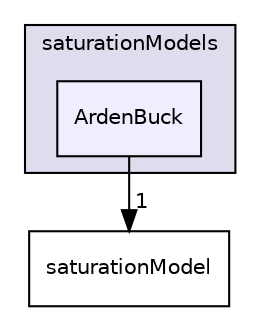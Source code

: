digraph "applications/solvers/multiphase/reactingEulerFoam/interfacialCompositionModels/saturationModels/ArdenBuck" {
  bgcolor=transparent;
  compound=true
  node [ fontsize="10", fontname="Helvetica"];
  edge [ labelfontsize="10", labelfontname="Helvetica"];
  subgraph clusterdir_a5c576cff7f15c4994ceb728ddeb1a53 {
    graph [ bgcolor="#ddddee", pencolor="black", label="saturationModels" fontname="Helvetica", fontsize="10", URL="dir_a5c576cff7f15c4994ceb728ddeb1a53.html"]
  dir_2abc52b6ca883c2debcecce2db07ab2c [shape=box, label="ArdenBuck", style="filled", fillcolor="#eeeeff", pencolor="black", URL="dir_2abc52b6ca883c2debcecce2db07ab2c.html"];
  }
  dir_4d86c5ba7cbab0133add197ffbe254b9 [shape=box label="saturationModel" URL="dir_4d86c5ba7cbab0133add197ffbe254b9.html"];
  dir_2abc52b6ca883c2debcecce2db07ab2c->dir_4d86c5ba7cbab0133add197ffbe254b9 [headlabel="1", labeldistance=1.5 headhref="dir_000239_000242.html"];
}
